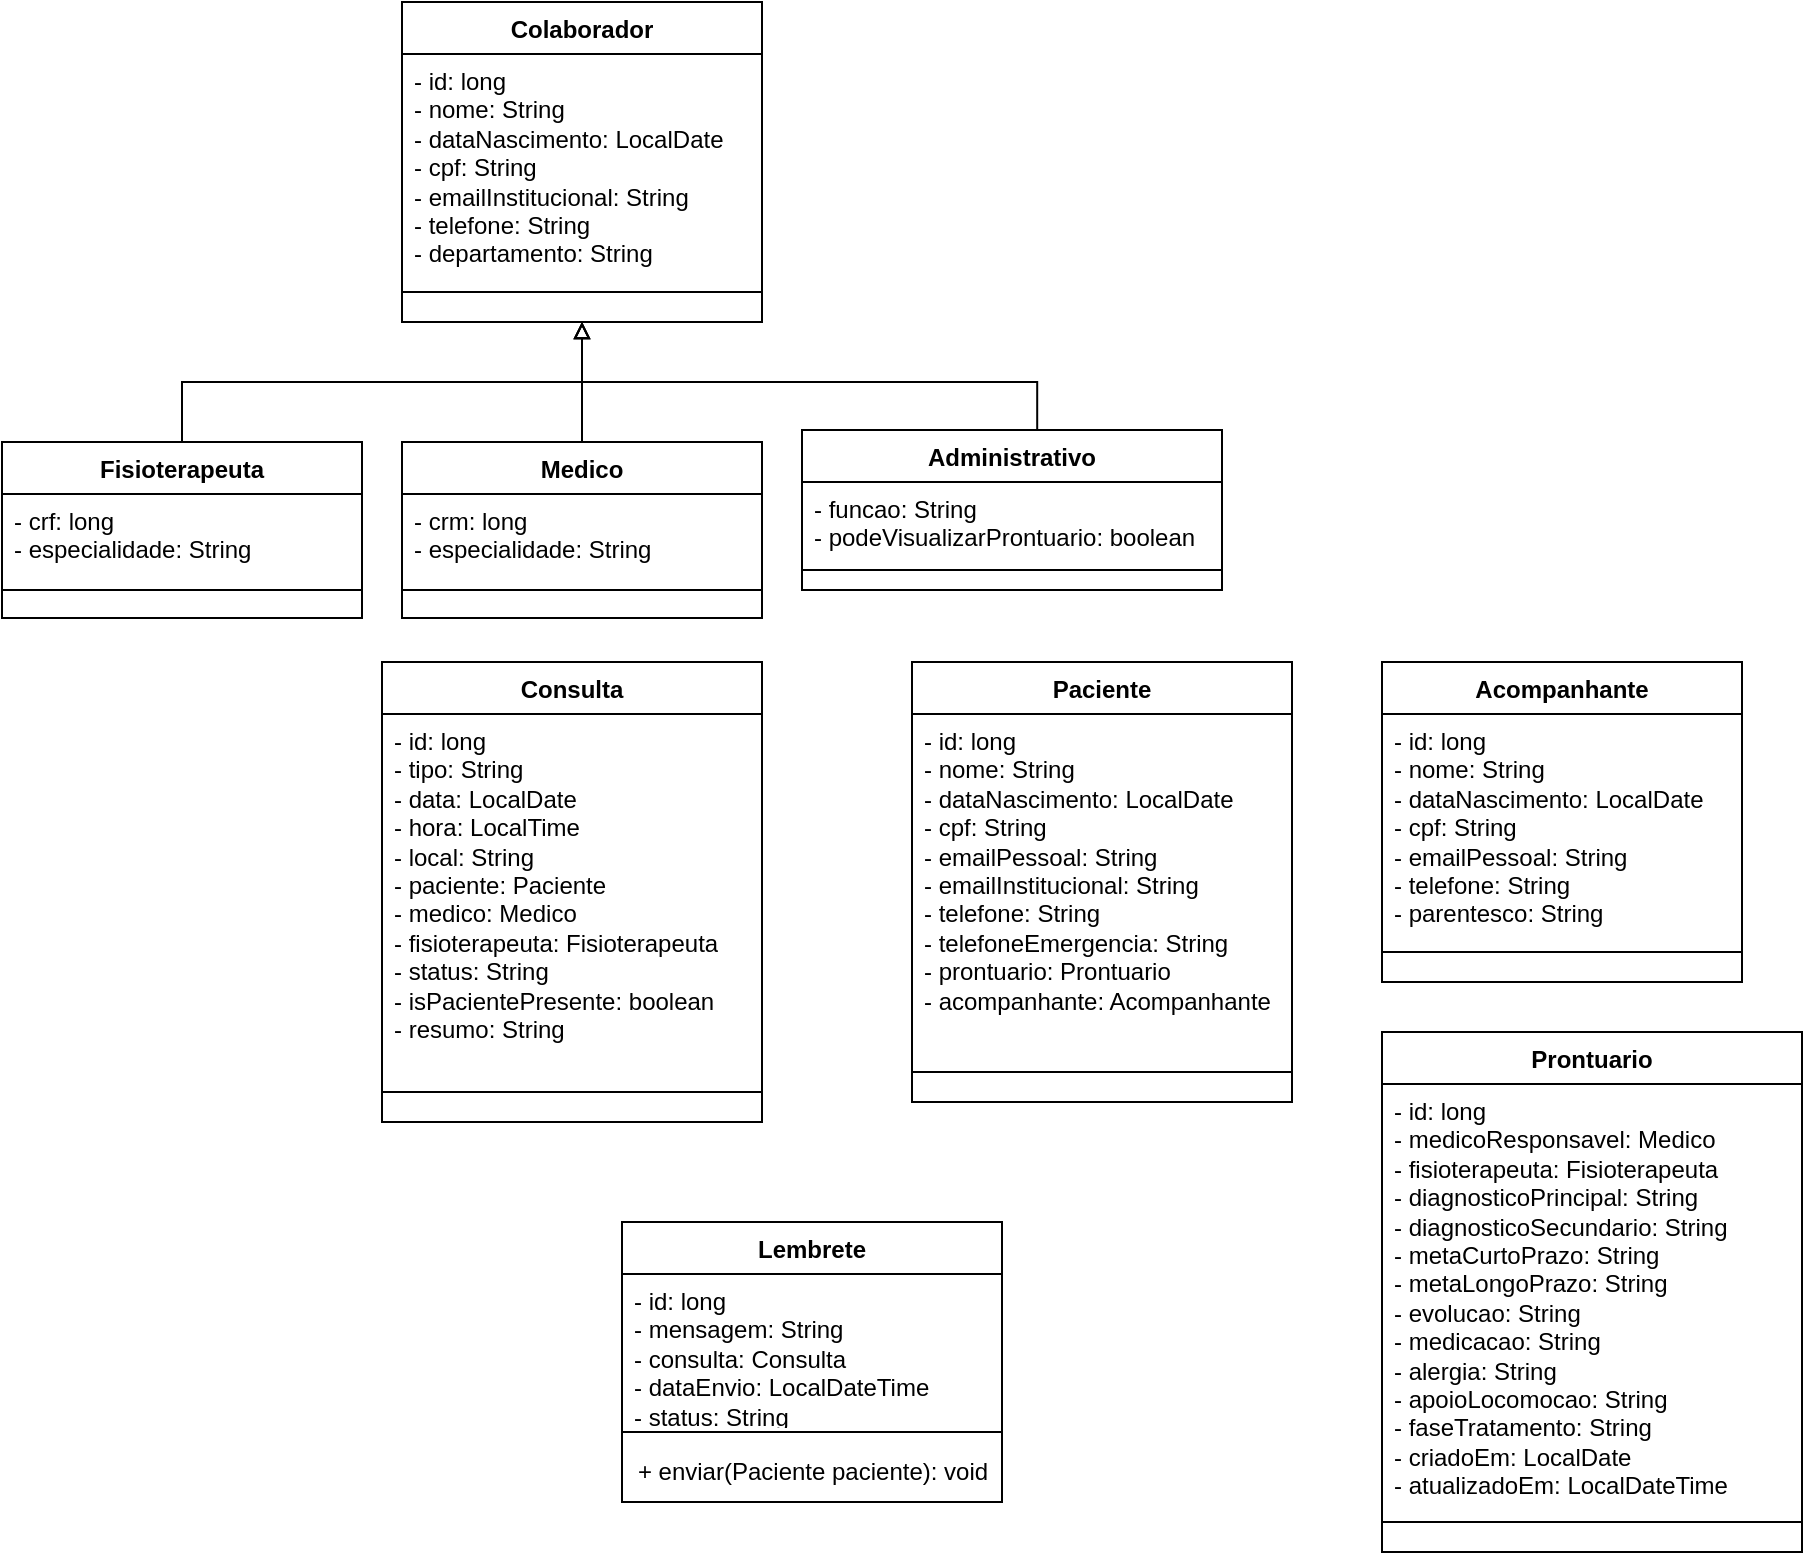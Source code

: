 <mxfile version="27.0.6">
  <diagram name="Page-1" id="TqM6rOCAMLSZhc4WccSW">
    <mxGraphModel dx="1271" dy="538" grid="1" gridSize="10" guides="1" tooltips="1" connect="1" arrows="1" fold="1" page="1" pageScale="1" pageWidth="827" pageHeight="1169" math="0" shadow="0">
      <root>
        <mxCell id="0" />
        <mxCell id="1" parent="0" />
        <mxCell id="oIa6kCzE7Dzic2fOt5Yq-1" value="Colaborador" style="swimlane;fontStyle=1;align=center;verticalAlign=top;childLayout=stackLayout;horizontal=1;startSize=26;horizontalStack=0;resizeParent=1;resizeParentMax=0;resizeLast=0;collapsible=1;marginBottom=0;whiteSpace=wrap;html=1;" parent="1" vertex="1">
          <mxGeometry x="620" y="70" width="180" height="160" as="geometry" />
        </mxCell>
        <mxCell id="oIa6kCzE7Dzic2fOt5Yq-2" value="&lt;div&gt;- id: long&lt;/div&gt;- nome: String&lt;div&gt;- dataNascimento: LocalDate&lt;br&gt;&lt;div&gt;- cpf: String&lt;/div&gt;&lt;/div&gt;&lt;div&gt;- emailInstitucional: String&lt;/div&gt;&lt;div&gt;- telefone: String&lt;/div&gt;&lt;div&gt;- departamento: String&lt;/div&gt;" style="text;strokeColor=none;fillColor=none;align=left;verticalAlign=top;spacingLeft=4;spacingRight=4;overflow=hidden;rotatable=0;points=[[0,0.5],[1,0.5]];portConstraint=eastwest;whiteSpace=wrap;html=1;" parent="oIa6kCzE7Dzic2fOt5Yq-1" vertex="1">
          <mxGeometry y="26" width="180" height="104" as="geometry" />
        </mxCell>
        <mxCell id="oIa6kCzE7Dzic2fOt5Yq-3" value="" style="line;strokeWidth=1;fillColor=none;align=left;verticalAlign=middle;spacingTop=-1;spacingLeft=3;spacingRight=3;rotatable=0;labelPosition=right;points=[];portConstraint=eastwest;strokeColor=inherit;" parent="oIa6kCzE7Dzic2fOt5Yq-1" vertex="1">
          <mxGeometry y="130" width="180" height="30" as="geometry" />
        </mxCell>
        <mxCell id="oIa6kCzE7Dzic2fOt5Yq-4" style="edgeStyle=orthogonalEdgeStyle;rounded=0;orthogonalLoop=1;jettySize=auto;html=1;exitX=0.5;exitY=0;exitDx=0;exitDy=0;entryX=0.5;entryY=1;entryDx=0;entryDy=0;fillColor=#FFFFFF;endArrow=block;endFill=0;" parent="1" source="oIa6kCzE7Dzic2fOt5Yq-5" target="oIa6kCzE7Dzic2fOt5Yq-1" edge="1">
          <mxGeometry relative="1" as="geometry" />
        </mxCell>
        <mxCell id="oIa6kCzE7Dzic2fOt5Yq-5" value="Medico" style="swimlane;fontStyle=1;align=center;verticalAlign=top;childLayout=stackLayout;horizontal=1;startSize=26;horizontalStack=0;resizeParent=1;resizeParentMax=0;resizeLast=0;collapsible=1;marginBottom=0;whiteSpace=wrap;html=1;" parent="1" vertex="1">
          <mxGeometry x="620" y="290" width="180" height="88" as="geometry" />
        </mxCell>
        <mxCell id="oIa6kCzE7Dzic2fOt5Yq-6" value="&lt;div&gt;- crm: long&lt;/div&gt;- especialidade: String&lt;div&gt;&lt;br&gt;&lt;/div&gt;" style="text;strokeColor=none;fillColor=none;align=left;verticalAlign=top;spacingLeft=4;spacingRight=4;overflow=hidden;rotatable=0;points=[[0,0.5],[1,0.5]];portConstraint=eastwest;whiteSpace=wrap;html=1;" parent="oIa6kCzE7Dzic2fOt5Yq-5" vertex="1">
          <mxGeometry y="26" width="180" height="34" as="geometry" />
        </mxCell>
        <mxCell id="oIa6kCzE7Dzic2fOt5Yq-7" value="" style="line;strokeWidth=1;fillColor=none;align=left;verticalAlign=middle;spacingTop=-1;spacingLeft=3;spacingRight=3;rotatable=0;labelPosition=right;points=[];portConstraint=eastwest;strokeColor=inherit;" parent="oIa6kCzE7Dzic2fOt5Yq-5" vertex="1">
          <mxGeometry y="60" width="180" height="28" as="geometry" />
        </mxCell>
        <mxCell id="aIjzCr4Bv3WOM_8cN1jq-4" style="edgeStyle=orthogonalEdgeStyle;rounded=0;orthogonalLoop=1;jettySize=auto;html=1;exitX=0.56;exitY=-0.003;exitDx=0;exitDy=0;endArrow=block;endFill=0;exitPerimeter=0;" parent="1" source="oIa6kCzE7Dzic2fOt5Yq-9" edge="1">
          <mxGeometry relative="1" as="geometry">
            <mxPoint x="710" y="230" as="targetPoint" />
            <mxPoint x="925" y="254" as="sourcePoint" />
            <Array as="points">
              <mxPoint x="938" y="260" />
              <mxPoint x="710" y="260" />
            </Array>
          </mxGeometry>
        </mxCell>
        <mxCell id="oIa6kCzE7Dzic2fOt5Yq-9" value="Administrativo" style="swimlane;fontStyle=1;align=center;verticalAlign=top;childLayout=stackLayout;horizontal=1;startSize=26;horizontalStack=0;resizeParent=1;resizeParentMax=0;resizeLast=0;collapsible=1;marginBottom=0;whiteSpace=wrap;html=1;" parent="1" vertex="1">
          <mxGeometry x="820" y="284" width="210" height="80" as="geometry" />
        </mxCell>
        <mxCell id="oIa6kCzE7Dzic2fOt5Yq-10" value="&lt;div&gt;- funcao: String&lt;/div&gt;&lt;div&gt;- podeVisualizarProntuario: boolean&lt;br&gt;&lt;div&gt;&lt;br&gt;&lt;/div&gt;&lt;/div&gt;" style="text;strokeColor=none;fillColor=none;align=left;verticalAlign=top;spacingLeft=4;spacingRight=4;overflow=hidden;rotatable=0;points=[[0,0.5],[1,0.5]];portConstraint=eastwest;whiteSpace=wrap;html=1;" parent="oIa6kCzE7Dzic2fOt5Yq-9" vertex="1">
          <mxGeometry y="26" width="210" height="34" as="geometry" />
        </mxCell>
        <mxCell id="oIa6kCzE7Dzic2fOt5Yq-11" value="" style="line;strokeWidth=1;fillColor=none;align=left;verticalAlign=middle;spacingTop=-1;spacingLeft=3;spacingRight=3;rotatable=0;labelPosition=right;points=[];portConstraint=eastwest;strokeColor=inherit;" parent="oIa6kCzE7Dzic2fOt5Yq-9" vertex="1">
          <mxGeometry y="60" width="210" height="20" as="geometry" />
        </mxCell>
        <mxCell id="oIa6kCzE7Dzic2fOt5Yq-12" value="Paciente" style="swimlane;fontStyle=1;align=center;verticalAlign=top;childLayout=stackLayout;horizontal=1;startSize=26;horizontalStack=0;resizeParent=1;resizeParentMax=0;resizeLast=0;collapsible=1;marginBottom=0;whiteSpace=wrap;html=1;" parent="1" vertex="1">
          <mxGeometry x="875" y="400" width="190" height="220" as="geometry" />
        </mxCell>
        <mxCell id="oIa6kCzE7Dzic2fOt5Yq-13" value="&lt;div&gt;- id: long&lt;/div&gt;- nome: String&lt;div&gt;- dataNascimento: LocalDate&lt;br&gt;&lt;div&gt;- cpf: String&lt;/div&gt;&lt;/div&gt;&lt;div&gt;- emailPessoal: String&lt;/div&gt;&lt;div&gt;- emailInstitucional: String&lt;/div&gt;&lt;div&gt;- telefone: String&lt;/div&gt;&lt;div&gt;- telefoneEmergencia: String&lt;/div&gt;&lt;div&gt;&lt;span style=&quot;background-color: transparent; color: light-dark(rgb(0, 0, 0), rgb(255, 255, 255));&quot;&gt;- prontuario: Prontuario&lt;/span&gt;&lt;/div&gt;&lt;div&gt;&lt;span style=&quot;background-color: transparent; color: light-dark(rgb(0, 0, 0), rgb(255, 255, 255));&quot;&gt;- acompanhante: Acompanhante&lt;/span&gt;&lt;/div&gt;" style="text;strokeColor=none;fillColor=none;align=left;verticalAlign=top;spacingLeft=4;spacingRight=4;overflow=hidden;rotatable=0;points=[[0,0.5],[1,0.5]];portConstraint=eastwest;whiteSpace=wrap;html=1;" parent="oIa6kCzE7Dzic2fOt5Yq-12" vertex="1">
          <mxGeometry y="26" width="190" height="164" as="geometry" />
        </mxCell>
        <mxCell id="oIa6kCzE7Dzic2fOt5Yq-14" value="" style="line;strokeWidth=1;fillColor=none;align=left;verticalAlign=middle;spacingTop=-1;spacingLeft=3;spacingRight=3;rotatable=0;labelPosition=right;points=[];portConstraint=eastwest;strokeColor=inherit;" parent="oIa6kCzE7Dzic2fOt5Yq-12" vertex="1">
          <mxGeometry y="190" width="190" height="30" as="geometry" />
        </mxCell>
        <mxCell id="oIa6kCzE7Dzic2fOt5Yq-15" value="Acompanhante" style="swimlane;fontStyle=1;align=center;verticalAlign=top;childLayout=stackLayout;horizontal=1;startSize=26;horizontalStack=0;resizeParent=1;resizeParentMax=0;resizeLast=0;collapsible=1;marginBottom=0;whiteSpace=wrap;html=1;" parent="1" vertex="1">
          <mxGeometry x="1110" y="400" width="180" height="160" as="geometry" />
        </mxCell>
        <mxCell id="oIa6kCzE7Dzic2fOt5Yq-16" value="&lt;div&gt;- id: long&lt;/div&gt;- nome: String&lt;div&gt;- dataNascimento: LocalDate&lt;br&gt;&lt;div&gt;- cpf: String&lt;/div&gt;&lt;/div&gt;&lt;div&gt;- emailPessoal: String&lt;/div&gt;&lt;div&gt;- telefone: String&lt;/div&gt;&lt;div&gt;- parentesco: String&lt;/div&gt;" style="text;strokeColor=none;fillColor=none;align=left;verticalAlign=top;spacingLeft=4;spacingRight=4;overflow=hidden;rotatable=0;points=[[0,0.5],[1,0.5]];portConstraint=eastwest;whiteSpace=wrap;html=1;" parent="oIa6kCzE7Dzic2fOt5Yq-15" vertex="1">
          <mxGeometry y="26" width="180" height="104" as="geometry" />
        </mxCell>
        <mxCell id="oIa6kCzE7Dzic2fOt5Yq-17" value="" style="line;strokeWidth=1;fillColor=none;align=left;verticalAlign=middle;spacingTop=-1;spacingLeft=3;spacingRight=3;rotatable=0;labelPosition=right;points=[];portConstraint=eastwest;strokeColor=inherit;" parent="oIa6kCzE7Dzic2fOt5Yq-15" vertex="1">
          <mxGeometry y="130" width="180" height="30" as="geometry" />
        </mxCell>
        <mxCell id="oIa6kCzE7Dzic2fOt5Yq-18" value="Consulta" style="swimlane;fontStyle=1;align=center;verticalAlign=top;childLayout=stackLayout;horizontal=1;startSize=26;horizontalStack=0;resizeParent=1;resizeParentMax=0;resizeLast=0;collapsible=1;marginBottom=0;whiteSpace=wrap;html=1;" parent="1" vertex="1">
          <mxGeometry x="610" y="400" width="190" height="230" as="geometry" />
        </mxCell>
        <mxCell id="oIa6kCzE7Dzic2fOt5Yq-19" value="&lt;div&gt;- id: long&lt;/div&gt;&lt;div&gt;&lt;div&gt;- tipo: String&lt;/div&gt;&lt;/div&gt;- data: LocalDate&lt;div&gt;- hora: LocalTime&lt;/div&gt;&lt;div&gt;- local: String&lt;br&gt;&lt;div&gt;- paciente: Paciente&lt;/div&gt;&lt;/div&gt;&lt;div&gt;- medico: Medico&lt;/div&gt;&lt;div&gt;- fisioterapeuta: Fisioterapeuta&lt;/div&gt;&lt;div&gt;- status: String&lt;/div&gt;&lt;div&gt;&lt;span style=&quot;background-color: transparent; color: light-dark(rgb(0, 0, 0), rgb(255, 255, 255));&quot;&gt;- isPacientePresente: boolean&lt;/span&gt;&lt;/div&gt;&lt;div&gt;- resumo: String&lt;/div&gt;" style="text;strokeColor=none;fillColor=none;align=left;verticalAlign=top;spacingLeft=4;spacingRight=4;overflow=hidden;rotatable=0;points=[[0,0.5],[1,0.5]];portConstraint=eastwest;whiteSpace=wrap;html=1;" parent="oIa6kCzE7Dzic2fOt5Yq-18" vertex="1">
          <mxGeometry y="26" width="190" height="174" as="geometry" />
        </mxCell>
        <mxCell id="oIa6kCzE7Dzic2fOt5Yq-20" value="" style="line;strokeWidth=1;fillColor=none;align=left;verticalAlign=middle;spacingTop=-1;spacingLeft=3;spacingRight=3;rotatable=0;labelPosition=right;points=[];portConstraint=eastwest;strokeColor=inherit;" parent="oIa6kCzE7Dzic2fOt5Yq-18" vertex="1">
          <mxGeometry y="200" width="190" height="30" as="geometry" />
        </mxCell>
        <mxCell id="oIa6kCzE7Dzic2fOt5Yq-21" value="Prontuario" style="swimlane;fontStyle=1;align=center;verticalAlign=top;childLayout=stackLayout;horizontal=1;startSize=26;horizontalStack=0;resizeParent=1;resizeParentMax=0;resizeLast=0;collapsible=1;marginBottom=0;whiteSpace=wrap;html=1;" parent="1" vertex="1">
          <mxGeometry x="1110" y="585" width="210" height="260" as="geometry" />
        </mxCell>
        <mxCell id="oIa6kCzE7Dzic2fOt5Yq-22" value="&lt;div&gt;- id: long&lt;/div&gt;- medicoResponsavel: Medico&lt;div&gt;- fisioterapeuta: Fisioterapeuta&lt;/div&gt;&lt;div&gt;- diagnosticoPrincipal: String&lt;/div&gt;&lt;div&gt;- diagnosticoSecundario: String&lt;/div&gt;&lt;div&gt;- metaCurtoPrazo: String&lt;/div&gt;&lt;div&gt;- metaLongoPrazo: String&lt;/div&gt;&lt;div&gt;- evolucao: String&lt;/div&gt;&lt;div&gt;- medicacao: String&lt;/div&gt;&lt;div&gt;&lt;span style=&quot;background-color: transparent; color: light-dark(rgb(0, 0, 0), rgb(255, 255, 255));&quot;&gt;- alergia: String&lt;/span&gt;&lt;/div&gt;&lt;div&gt;&lt;div&gt;- apoioLocomocao: String&lt;/div&gt;&lt;/div&gt;&lt;div&gt;- faseTratamento: String&lt;/div&gt;&lt;div&gt;- criadoEm: LocalDate&lt;/div&gt;&lt;div&gt;- atualizadoEm: LocalDateTime&lt;/div&gt;&lt;div&gt;&lt;br&gt;&lt;/div&gt;&lt;div&gt;&lt;br&gt;&lt;/div&gt;" style="text;strokeColor=none;fillColor=none;align=left;verticalAlign=top;spacingLeft=4;spacingRight=4;overflow=hidden;rotatable=0;points=[[0,0.5],[1,0.5]];portConstraint=eastwest;whiteSpace=wrap;html=1;" parent="oIa6kCzE7Dzic2fOt5Yq-21" vertex="1">
          <mxGeometry y="26" width="210" height="204" as="geometry" />
        </mxCell>
        <mxCell id="oIa6kCzE7Dzic2fOt5Yq-23" value="" style="line;strokeWidth=1;fillColor=none;align=left;verticalAlign=middle;spacingTop=-1;spacingLeft=3;spacingRight=3;rotatable=0;labelPosition=right;points=[];portConstraint=eastwest;strokeColor=inherit;" parent="oIa6kCzE7Dzic2fOt5Yq-21" vertex="1">
          <mxGeometry y="230" width="210" height="30" as="geometry" />
        </mxCell>
        <mxCell id="oIa6kCzE7Dzic2fOt5Yq-24" value="Lembrete" style="swimlane;fontStyle=1;align=center;verticalAlign=top;childLayout=stackLayout;horizontal=1;startSize=26;horizontalStack=0;resizeParent=1;resizeParentMax=0;resizeLast=0;collapsible=1;marginBottom=0;whiteSpace=wrap;html=1;" parent="1" vertex="1">
          <mxGeometry x="730" y="680" width="190" height="140" as="geometry" />
        </mxCell>
        <mxCell id="oIa6kCzE7Dzic2fOt5Yq-25" value="&lt;div&gt;- id: long&lt;/div&gt;&lt;div&gt;- mensagem: String&lt;/div&gt;&lt;div&gt;- consulta: Consulta&lt;/div&gt;&lt;div&gt;- dataEnvio: LocalDateTime&lt;/div&gt;&lt;div&gt;- status: String&lt;/div&gt;" style="text;strokeColor=none;fillColor=none;align=left;verticalAlign=top;spacingLeft=4;spacingRight=4;overflow=hidden;rotatable=0;points=[[0,0.5],[1,0.5]];portConstraint=eastwest;whiteSpace=wrap;html=1;" parent="oIa6kCzE7Dzic2fOt5Yq-24" vertex="1">
          <mxGeometry y="26" width="190" height="74" as="geometry" />
        </mxCell>
        <mxCell id="oIa6kCzE7Dzic2fOt5Yq-26" value="" style="line;strokeWidth=1;fillColor=none;align=left;verticalAlign=middle;spacingTop=-1;spacingLeft=3;spacingRight=3;rotatable=0;labelPosition=right;points=[];portConstraint=eastwest;strokeColor=inherit;" parent="oIa6kCzE7Dzic2fOt5Yq-24" vertex="1">
          <mxGeometry y="100" width="190" height="10" as="geometry" />
        </mxCell>
        <mxCell id="oIa6kCzE7Dzic2fOt5Yq-27" value="+ enviar(Paciente paciente): void" style="text;html=1;align=center;verticalAlign=middle;resizable=0;points=[];autosize=1;strokeColor=none;fillColor=none;" parent="oIa6kCzE7Dzic2fOt5Yq-24" vertex="1">
          <mxGeometry y="110" width="190" height="30" as="geometry" />
        </mxCell>
        <mxCell id="aIjzCr4Bv3WOM_8cN1jq-2" style="edgeStyle=orthogonalEdgeStyle;rounded=0;orthogonalLoop=1;jettySize=auto;html=1;exitX=0.5;exitY=0;exitDx=0;exitDy=0;endArrow=block;endFill=0;" parent="1" edge="1">
          <mxGeometry relative="1" as="geometry">
            <mxPoint x="710" y="230" as="targetPoint" />
            <mxPoint x="510" y="290" as="sourcePoint" />
            <Array as="points">
              <mxPoint x="510" y="260" />
              <mxPoint x="710" y="260" />
            </Array>
          </mxGeometry>
        </mxCell>
        <mxCell id="oIa6kCzE7Dzic2fOt5Yq-31" value="Fisioterapeuta" style="swimlane;fontStyle=1;align=center;verticalAlign=top;childLayout=stackLayout;horizontal=1;startSize=26;horizontalStack=0;resizeParent=1;resizeParentMax=0;resizeLast=0;collapsible=1;marginBottom=0;whiteSpace=wrap;html=1;" parent="1" vertex="1">
          <mxGeometry x="420" y="290" width="180" height="88" as="geometry" />
        </mxCell>
        <mxCell id="oIa6kCzE7Dzic2fOt5Yq-32" value="&lt;div&gt;- crf: long&lt;/div&gt;- especialidade: String&lt;div&gt;&lt;br&gt;&lt;/div&gt;" style="text;strokeColor=none;fillColor=none;align=left;verticalAlign=top;spacingLeft=4;spacingRight=4;overflow=hidden;rotatable=0;points=[[0,0.5],[1,0.5]];portConstraint=eastwest;whiteSpace=wrap;html=1;" parent="oIa6kCzE7Dzic2fOt5Yq-31" vertex="1">
          <mxGeometry y="26" width="180" height="34" as="geometry" />
        </mxCell>
        <mxCell id="oIa6kCzE7Dzic2fOt5Yq-33" value="" style="line;strokeWidth=1;fillColor=none;align=left;verticalAlign=middle;spacingTop=-1;spacingLeft=3;spacingRight=3;rotatable=0;labelPosition=right;points=[];portConstraint=eastwest;strokeColor=inherit;" parent="oIa6kCzE7Dzic2fOt5Yq-31" vertex="1">
          <mxGeometry y="60" width="180" height="28" as="geometry" />
        </mxCell>
      </root>
    </mxGraphModel>
  </diagram>
</mxfile>
